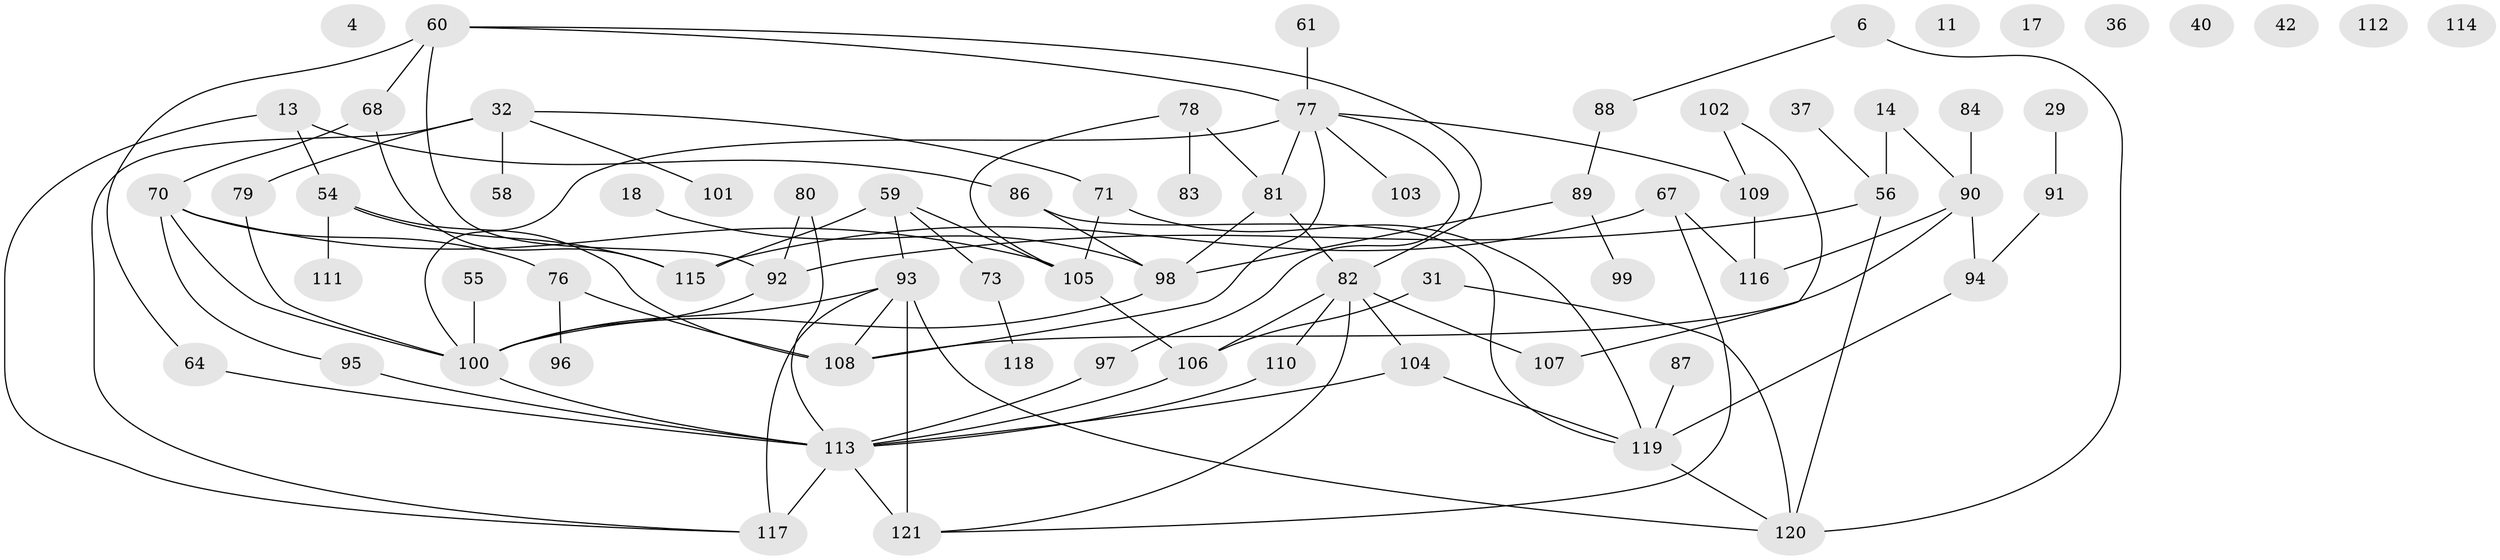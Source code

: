 // original degree distribution, {3: 0.256198347107438, 2: 0.256198347107438, 0: 0.06611570247933884, 6: 0.03305785123966942, 5: 0.12396694214876033, 1: 0.18181818181818182, 4: 0.08264462809917356}
// Generated by graph-tools (version 1.1) at 2025/43/03/04/25 21:43:55]
// undirected, 72 vertices, 100 edges
graph export_dot {
graph [start="1"]
  node [color=gray90,style=filled];
  4;
  6;
  11;
  13;
  14;
  17;
  18;
  29;
  31;
  32;
  36;
  37;
  40;
  42;
  54 [super="+16"];
  55;
  56;
  58;
  59;
  60 [super="+46"];
  61;
  64;
  67;
  68;
  70;
  71;
  73;
  76 [super="+35"];
  77 [super="+7+74"];
  78;
  79 [super="+57"];
  80 [super="+43"];
  81;
  82 [super="+2+66"];
  83;
  84;
  86 [super="+12"];
  87;
  88;
  89;
  90 [super="+62"];
  91;
  92 [super="+75"];
  93 [super="+85"];
  94;
  95;
  96;
  97 [super="+52"];
  98 [super="+53+20"];
  99;
  100 [super="+1+28+38"];
  101;
  102;
  103;
  104;
  105 [super="+26+63"];
  106 [super="+19"];
  107;
  108 [super="+47+5"];
  109 [super="+50"];
  110;
  111;
  112;
  113 [super="+72"];
  114;
  115 [super="+3+9"];
  116 [super="+23+25"];
  117 [super="+34"];
  118;
  119 [super="+48"];
  120;
  121 [super="+10+69"];
  6 -- 88;
  6 -- 120;
  13 -- 86 [weight=2];
  13 -- 117;
  13 -- 54;
  14 -- 56;
  14 -- 90;
  18 -- 98;
  29 -- 91;
  31 -- 106;
  31 -- 120;
  32 -- 58;
  32 -- 71;
  32 -- 79 [weight=2];
  32 -- 101;
  32 -- 117;
  37 -- 56;
  54 -- 115;
  54 -- 111;
  54 -- 108;
  55 -- 100;
  56 -- 120;
  56 -- 92;
  59 -- 73;
  59 -- 115;
  59 -- 93;
  59 -- 105;
  60 -- 64;
  60 -- 68;
  60 -- 92;
  60 -- 82;
  60 -- 77;
  61 -- 77;
  64 -- 113;
  67 -- 116;
  67 -- 115;
  67 -- 121;
  68 -- 70;
  68 -- 115;
  70 -- 95;
  70 -- 100;
  70 -- 105;
  70 -- 76;
  71 -- 119;
  71 -- 105;
  73 -- 118;
  76 -- 96;
  76 -- 108;
  77 -- 100 [weight=2];
  77 -- 109;
  77 -- 103;
  77 -- 97;
  77 -- 108;
  77 -- 81;
  78 -- 81;
  78 -- 83;
  78 -- 105;
  79 -- 100;
  80 -- 113;
  80 -- 92;
  81 -- 82;
  81 -- 98;
  82 -- 104;
  82 -- 106 [weight=2];
  82 -- 121 [weight=2];
  82 -- 107;
  82 -- 110;
  84 -- 90;
  86 -- 119;
  86 -- 98;
  87 -- 119;
  88 -- 89;
  89 -- 98;
  89 -- 99;
  90 -- 94;
  90 -- 116;
  90 -- 108;
  91 -- 94;
  92 -- 100 [weight=2];
  93 -- 117 [weight=2];
  93 -- 121 [weight=2];
  93 -- 120;
  93 -- 108;
  93 -- 100;
  94 -- 119;
  95 -- 113;
  97 -- 113;
  98 -- 100;
  100 -- 113;
  102 -- 107;
  102 -- 109;
  104 -- 113;
  104 -- 119;
  105 -- 106;
  106 -- 113;
  109 -- 116;
  110 -- 113;
  113 -- 117;
  113 -- 121 [weight=2];
  119 -- 120;
}
